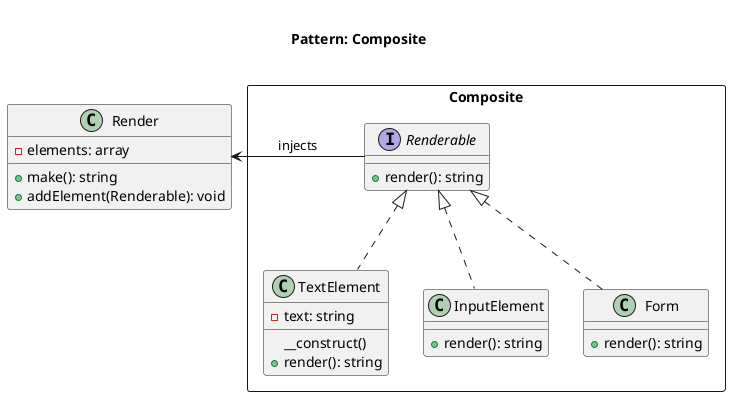 @startuml
    Title <size:20>\nPattern: Composite\n

    package Composite <<Rectangle>> {
        interface Renderable {
            + render(): string
        }

        class TextElement implements Renderable {
			- text: string
            __construct()
            + render(): string
        }

        class InputElement implements Renderable {
            + render(): string
        }

        class Form implements Renderable {
            + render(): string
        }
    }

    class Render {
		- elements: array
        + make(): string
        + addElement(Renderable): void
    }

    Renderable -left-> Render: injects
@enduml

